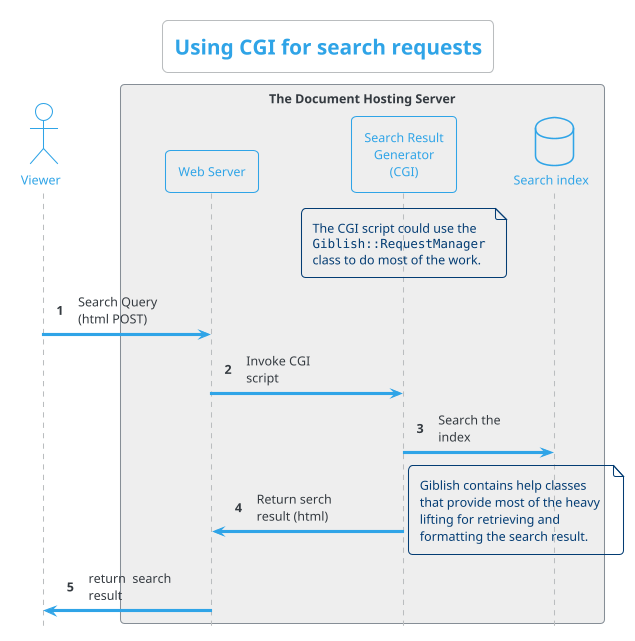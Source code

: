 @startuml
!theme cerulean-outline
' !theme spacelab
hide footbox
autonumber

title "Using CGI for search requests"

actor       Viewer       as Vi

box "The Document Hosting Server" #EEEEEE
participant "Web Server" as Webserv
participant "Search Result\nGenerator\n(CGI)"   as Searcher
note over of Searcher
  The CGI script could use the
  ""Giblish::RequestManager""
  class to do most of the work.
end note
database "Search index"   as Index
end box

Vi -> Webserv     : Search Query\n(html POST)
Webserv -> Searcher : Invoke CGI\nscript
Searcher -> Index : Search the\nindex
Searcher -> Webserv : Return serch\nresult (html)
note right
  Giblish contains help classes 
  that provide most of the heavy 
  lifting for retrieving and
  formatting the search result.
end note
Webserv -> Vi  : return  search\nresult
@enduml


